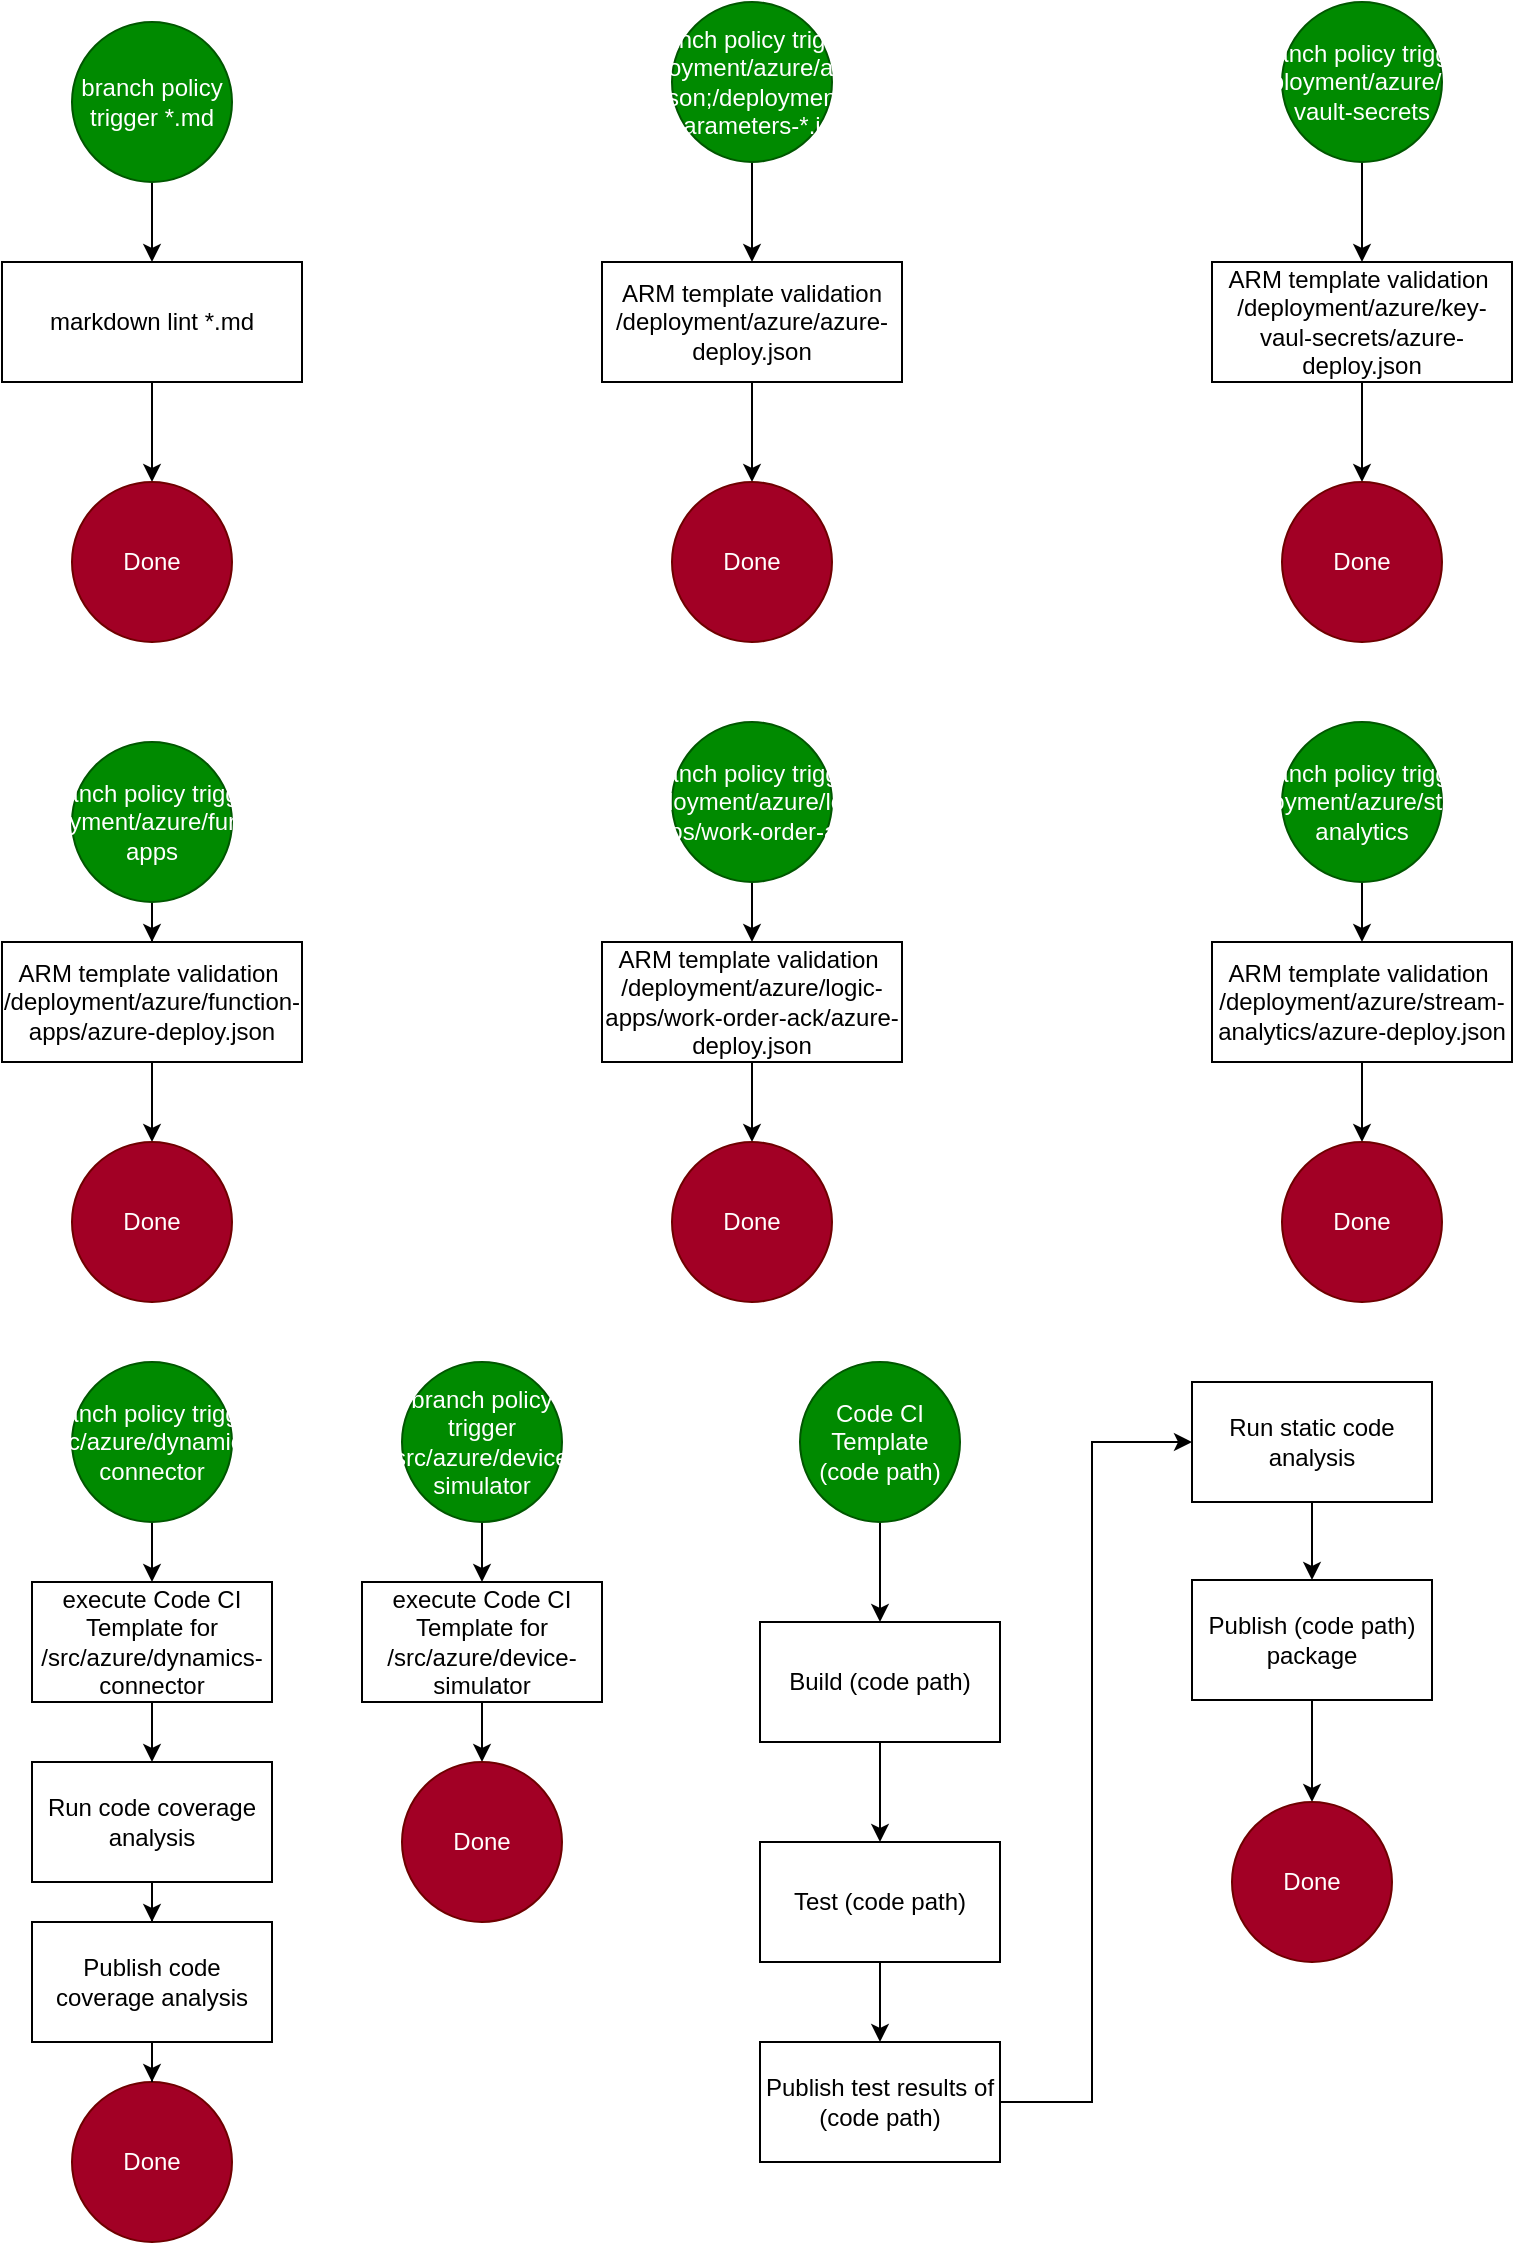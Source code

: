 <mxfile version="13.6.6">
    <diagram id="6hGFLwfOUW9BJ-s0fimq" name="Page-1">
        <mxGraphModel dx="973" dy="536" grid="1" gridSize="10" guides="1" tooltips="1" connect="1" arrows="1" fold="1" page="1" pageScale="1" pageWidth="827" pageHeight="1169" math="0" shadow="0">
            <root>
                <mxCell id="0"/>
                <mxCell id="1" parent="0"/>
                <mxCell id="12" value="" style="edgeStyle=orthogonalEdgeStyle;rounded=0;orthogonalLoop=1;jettySize=auto;html=1;" parent="1" source="2" target="4" edge="1">
                    <mxGeometry relative="1" as="geometry"/>
                </mxCell>
                <mxCell id="2" value="branch policy trigger /deployment/azure/azure-deploy.json;/deployment/azure-deploy-parameters-*.json path" style="ellipse;whiteSpace=wrap;html=1;aspect=fixed;fillColor=#008a00;strokeColor=#005700;fontColor=#ffffff;" parent="1" vertex="1">
                    <mxGeometry x="370" y="40" width="80" height="80" as="geometry"/>
                </mxCell>
                <mxCell id="59" value="" style="edgeStyle=orthogonalEdgeStyle;rounded=0;orthogonalLoop=1;jettySize=auto;html=1;" parent="1" source="4" target="58" edge="1">
                    <mxGeometry relative="1" as="geometry"/>
                </mxCell>
                <mxCell id="4" value="ARM template validation /deployment/azure/azure-deploy.json" style="rounded=0;whiteSpace=wrap;html=1;" parent="1" vertex="1">
                    <mxGeometry x="335" y="170" width="150" height="60" as="geometry"/>
                </mxCell>
                <mxCell id="25" value="" style="edgeStyle=orthogonalEdgeStyle;rounded=0;orthogonalLoop=1;jettySize=auto;html=1;" parent="1" source="26" target="28" edge="1">
                    <mxGeometry relative="1" as="geometry"/>
                </mxCell>
                <mxCell id="26" value="Build (code path)" style="whiteSpace=wrap;html=1;rounded=0;" parent="1" vertex="1">
                    <mxGeometry x="414" y="850" width="120" height="60" as="geometry"/>
                </mxCell>
                <mxCell id="27" value="" style="edgeStyle=orthogonalEdgeStyle;rounded=0;orthogonalLoop=1;jettySize=auto;html=1;" parent="1" source="28" target="30" edge="1">
                    <mxGeometry relative="1" as="geometry"/>
                </mxCell>
                <mxCell id="28" value="Test (code path)" style="whiteSpace=wrap;html=1;rounded=0;" parent="1" vertex="1">
                    <mxGeometry x="414" y="960" width="120" height="60" as="geometry"/>
                </mxCell>
                <mxCell id="29" value="" style="edgeStyle=orthogonalEdgeStyle;rounded=0;orthogonalLoop=1;jettySize=auto;html=1;" parent="1" source="30" target="32" edge="1">
                    <mxGeometry relative="1" as="geometry">
                        <Array as="points">
                            <mxPoint x="580" y="1090"/>
                            <mxPoint x="580" y="760"/>
                        </Array>
                    </mxGeometry>
                </mxCell>
                <mxCell id="30" value="Publish test results of (code path)" style="whiteSpace=wrap;html=1;rounded=0;" parent="1" vertex="1">
                    <mxGeometry x="414" y="1060" width="120" height="60" as="geometry"/>
                </mxCell>
                <mxCell id="31" value="" style="edgeStyle=orthogonalEdgeStyle;rounded=0;orthogonalLoop=1;jettySize=auto;html=1;" parent="1" source="32" target="33" edge="1">
                    <mxGeometry relative="1" as="geometry"/>
                </mxCell>
                <mxCell id="32" value="Run static code analysis" style="whiteSpace=wrap;html=1;rounded=0;" parent="1" vertex="1">
                    <mxGeometry x="630" y="730" width="120" height="60" as="geometry"/>
                </mxCell>
                <mxCell id="37" value="" style="edgeStyle=orthogonalEdgeStyle;rounded=0;orthogonalLoop=1;jettySize=auto;html=1;" parent="1" source="33" target="36" edge="1">
                    <mxGeometry relative="1" as="geometry"/>
                </mxCell>
                <mxCell id="33" value="Publish (code path)&lt;br&gt;package" style="whiteSpace=wrap;html=1;rounded=0;" parent="1" vertex="1">
                    <mxGeometry x="630" y="829" width="120" height="60" as="geometry"/>
                </mxCell>
                <mxCell id="35" value="" style="edgeStyle=orthogonalEdgeStyle;rounded=0;orthogonalLoop=1;jettySize=auto;html=1;" parent="1" source="34" target="26" edge="1">
                    <mxGeometry relative="1" as="geometry"/>
                </mxCell>
                <mxCell id="34" value="Code CI Template (code path)" style="ellipse;whiteSpace=wrap;html=1;aspect=fixed;fillColor=#008a00;strokeColor=#005700;fontColor=#ffffff;" parent="1" vertex="1">
                    <mxGeometry x="434" y="720" width="80" height="80" as="geometry"/>
                </mxCell>
                <mxCell id="36" value="Done" style="ellipse;whiteSpace=wrap;html=1;aspect=fixed;fillColor=#a20025;strokeColor=#6F0000;fontColor=#ffffff;" parent="1" vertex="1">
                    <mxGeometry x="650" y="940" width="80" height="80" as="geometry"/>
                </mxCell>
                <mxCell id="85" value="" style="edgeStyle=orthogonalEdgeStyle;rounded=0;orthogonalLoop=1;jettySize=auto;html=1;" edge="1" parent="1" source="38" target="84">
                    <mxGeometry relative="1" as="geometry"/>
                </mxCell>
                <mxCell id="38" value="execute Code CI Template for /src/azure/dynamics-connector" style="whiteSpace=wrap;html=1;rounded=0;" parent="1" vertex="1">
                    <mxGeometry x="50" y="830" width="120" height="60" as="geometry"/>
                </mxCell>
                <mxCell id="45" value="" style="edgeStyle=orthogonalEdgeStyle;rounded=0;orthogonalLoop=1;jettySize=auto;html=1;" parent="1" source="41" target="42" edge="1">
                    <mxGeometry relative="1" as="geometry"/>
                </mxCell>
                <mxCell id="41" value="execute Code CI Template for /src/azure/device-simulator" style="whiteSpace=wrap;html=1;rounded=0;" parent="1" vertex="1">
                    <mxGeometry x="215" y="830" width="120" height="60" as="geometry"/>
                </mxCell>
                <mxCell id="42" value="Done" style="ellipse;whiteSpace=wrap;html=1;aspect=fixed;fillColor=#a20025;strokeColor=#6F0000;fontColor=#ffffff;" parent="1" vertex="1">
                    <mxGeometry x="235" y="920" width="80" height="80" as="geometry"/>
                </mxCell>
                <mxCell id="49" value="" style="edgeStyle=orthogonalEdgeStyle;rounded=0;orthogonalLoop=1;jettySize=auto;html=1;" parent="1" source="46" target="47" edge="1">
                    <mxGeometry relative="1" as="geometry"/>
                </mxCell>
                <mxCell id="46" value="branch policy trigger *.md" style="ellipse;whiteSpace=wrap;html=1;aspect=fixed;fillColor=#008a00;strokeColor=#005700;fontColor=#ffffff;" parent="1" vertex="1">
                    <mxGeometry x="70" y="50" width="80" height="80" as="geometry"/>
                </mxCell>
                <mxCell id="50" value="" style="edgeStyle=orthogonalEdgeStyle;rounded=0;orthogonalLoop=1;jettySize=auto;html=1;" parent="1" source="47" target="48" edge="1">
                    <mxGeometry relative="1" as="geometry"/>
                </mxCell>
                <mxCell id="47" value="markdown lint *.md" style="rounded=0;whiteSpace=wrap;html=1;" parent="1" vertex="1">
                    <mxGeometry x="35" y="170" width="150" height="60" as="geometry"/>
                </mxCell>
                <mxCell id="48" value="Done" style="ellipse;whiteSpace=wrap;html=1;aspect=fixed;fillColor=#a20025;strokeColor=#6F0000;fontColor=#ffffff;" parent="1" vertex="1">
                    <mxGeometry x="70" y="280" width="80" height="80" as="geometry"/>
                </mxCell>
                <mxCell id="63" value="" style="edgeStyle=orthogonalEdgeStyle;rounded=0;orthogonalLoop=1;jettySize=auto;html=1;" parent="1" source="52" target="61" edge="1">
                    <mxGeometry relative="1" as="geometry"/>
                </mxCell>
                <mxCell id="52" value="ARM template validation&amp;nbsp;&lt;br&gt;/deployment/azure/key-vaul-secrets/azure-deploy.json" style="rounded=0;whiteSpace=wrap;html=1;" parent="1" vertex="1">
                    <mxGeometry x="640" y="170" width="150" height="60" as="geometry"/>
                </mxCell>
                <mxCell id="69" value="" style="edgeStyle=orthogonalEdgeStyle;rounded=0;orthogonalLoop=1;jettySize=auto;html=1;" parent="1" source="54" target="65" edge="1">
                    <mxGeometry relative="1" as="geometry"/>
                </mxCell>
                <mxCell id="54" value="ARM template validation&amp;nbsp;&lt;br&gt;/deployment/azure/function-apps/azure-deploy.json" style="rounded=0;whiteSpace=wrap;html=1;" parent="1" vertex="1">
                    <mxGeometry x="35" y="510" width="150" height="60" as="geometry"/>
                </mxCell>
                <mxCell id="70" value="" style="edgeStyle=orthogonalEdgeStyle;rounded=0;orthogonalLoop=1;jettySize=auto;html=1;" parent="1" source="56" target="66" edge="1">
                    <mxGeometry relative="1" as="geometry"/>
                </mxCell>
                <mxCell id="56" value="ARM template validation&amp;nbsp;&lt;br&gt;/deployment/azure/logic-apps/work-order-ack/azure-deploy.json" style="rounded=0;whiteSpace=wrap;html=1;" parent="1" vertex="1">
                    <mxGeometry x="335" y="510" width="150" height="60" as="geometry"/>
                </mxCell>
                <mxCell id="75" value="" style="edgeStyle=orthogonalEdgeStyle;rounded=0;orthogonalLoop=1;jettySize=auto;html=1;" parent="1" source="57" target="67" edge="1">
                    <mxGeometry relative="1" as="geometry"/>
                </mxCell>
                <mxCell id="57" value="ARM template validation&amp;nbsp;&lt;br&gt;/deployment/azure/stream-analytics/azure-deploy.json" style="rounded=0;whiteSpace=wrap;html=1;" parent="1" vertex="1">
                    <mxGeometry x="640" y="510" width="150" height="60" as="geometry"/>
                </mxCell>
                <mxCell id="58" value="Done" style="ellipse;whiteSpace=wrap;html=1;aspect=fixed;fillColor=#a20025;strokeColor=#6F0000;fontColor=#ffffff;" parent="1" vertex="1">
                    <mxGeometry x="370" y="280" width="80" height="80" as="geometry"/>
                </mxCell>
                <mxCell id="62" value="" style="edgeStyle=orthogonalEdgeStyle;rounded=0;orthogonalLoop=1;jettySize=auto;html=1;" parent="1" source="60" target="52" edge="1">
                    <mxGeometry relative="1" as="geometry"/>
                </mxCell>
                <mxCell id="60" value="branch policy trigger /deployment/azure/key-vault-secrets" style="ellipse;whiteSpace=wrap;html=1;aspect=fixed;fillColor=#008a00;strokeColor=#005700;fontColor=#ffffff;" parent="1" vertex="1">
                    <mxGeometry x="675" y="40" width="80" height="80" as="geometry"/>
                </mxCell>
                <mxCell id="61" value="Done" style="ellipse;whiteSpace=wrap;html=1;aspect=fixed;fillColor=#a20025;strokeColor=#6F0000;fontColor=#ffffff;" parent="1" vertex="1">
                    <mxGeometry x="675" y="280" width="80" height="80" as="geometry"/>
                </mxCell>
                <mxCell id="68" value="" style="edgeStyle=orthogonalEdgeStyle;rounded=0;orthogonalLoop=1;jettySize=auto;html=1;" parent="1" source="64" target="54" edge="1">
                    <mxGeometry relative="1" as="geometry"/>
                </mxCell>
                <mxCell id="64" value="branch policy trigger /deployment/azure/function-apps" style="ellipse;whiteSpace=wrap;html=1;aspect=fixed;fillColor=#008a00;strokeColor=#005700;fontColor=#ffffff;" parent="1" vertex="1">
                    <mxGeometry x="70" y="410" width="80" height="80" as="geometry"/>
                </mxCell>
                <mxCell id="65" value="Done" style="ellipse;whiteSpace=wrap;html=1;aspect=fixed;fillColor=#a20025;strokeColor=#6F0000;fontColor=#ffffff;" parent="1" vertex="1">
                    <mxGeometry x="70" y="610" width="80" height="80" as="geometry"/>
                </mxCell>
                <mxCell id="66" value="Done" style="ellipse;whiteSpace=wrap;html=1;aspect=fixed;fillColor=#a20025;strokeColor=#6F0000;fontColor=#ffffff;" parent="1" vertex="1">
                    <mxGeometry x="370" y="610" width="80" height="80" as="geometry"/>
                </mxCell>
                <mxCell id="67" value="Done" style="ellipse;whiteSpace=wrap;html=1;aspect=fixed;fillColor=#a20025;strokeColor=#6F0000;fontColor=#ffffff;" parent="1" vertex="1">
                    <mxGeometry x="675" y="610" width="80" height="80" as="geometry"/>
                </mxCell>
                <mxCell id="72" value="" style="edgeStyle=orthogonalEdgeStyle;rounded=0;orthogonalLoop=1;jettySize=auto;html=1;" parent="1" source="71" target="56" edge="1">
                    <mxGeometry relative="1" as="geometry"/>
                </mxCell>
                <mxCell id="71" value="branch policy trigger /deployment/azure/logic-apps/work-order-ack" style="ellipse;whiteSpace=wrap;html=1;aspect=fixed;fillColor=#008a00;strokeColor=#005700;fontColor=#ffffff;" parent="1" vertex="1">
                    <mxGeometry x="370" y="400" width="80" height="80" as="geometry"/>
                </mxCell>
                <mxCell id="74" value="" style="edgeStyle=orthogonalEdgeStyle;rounded=0;orthogonalLoop=1;jettySize=auto;html=1;" parent="1" source="73" target="57" edge="1">
                    <mxGeometry relative="1" as="geometry"/>
                </mxCell>
                <mxCell id="73" value="branch policy trigger /deployment/azure/stream-analytics" style="ellipse;whiteSpace=wrap;html=1;aspect=fixed;fillColor=#008a00;strokeColor=#005700;fontColor=#ffffff;" parent="1" vertex="1">
                    <mxGeometry x="675" y="400" width="80" height="80" as="geometry"/>
                </mxCell>
                <mxCell id="76" value="Done" style="ellipse;whiteSpace=wrap;html=1;aspect=fixed;fillColor=#a20025;strokeColor=#6F0000;fontColor=#ffffff;" parent="1" vertex="1">
                    <mxGeometry x="70" y="1080" width="80" height="80" as="geometry"/>
                </mxCell>
                <mxCell id="81" value="" style="edgeStyle=orthogonalEdgeStyle;rounded=0;orthogonalLoop=1;jettySize=auto;html=1;" parent="1" source="78" target="38" edge="1">
                    <mxGeometry relative="1" as="geometry"/>
                </mxCell>
                <mxCell id="78" value="branch policy trigger /src/azure/dynamics-connector" style="ellipse;whiteSpace=wrap;html=1;aspect=fixed;fillColor=#008a00;strokeColor=#005700;fontColor=#ffffff;" parent="1" vertex="1">
                    <mxGeometry x="70" y="720" width="80" height="80" as="geometry"/>
                </mxCell>
                <mxCell id="82" value="" style="edgeStyle=orthogonalEdgeStyle;rounded=0;orthogonalLoop=1;jettySize=auto;html=1;" parent="1" source="79" target="41" edge="1">
                    <mxGeometry relative="1" as="geometry"/>
                </mxCell>
                <mxCell id="79" value="branch policy trigger /src/azure/device-simulator" style="ellipse;whiteSpace=wrap;html=1;aspect=fixed;fillColor=#008a00;strokeColor=#005700;fontColor=#ffffff;" parent="1" vertex="1">
                    <mxGeometry x="235" y="720" width="80" height="80" as="geometry"/>
                </mxCell>
                <mxCell id="89" value="" style="edgeStyle=orthogonalEdgeStyle;rounded=0;orthogonalLoop=1;jettySize=auto;html=1;" edge="1" parent="1" source="84" target="88">
                    <mxGeometry relative="1" as="geometry"/>
                </mxCell>
                <mxCell id="84" value="Run code coverage analysis" style="whiteSpace=wrap;html=1;rounded=0;" vertex="1" parent="1">
                    <mxGeometry x="50" y="920" width="120" height="60" as="geometry"/>
                </mxCell>
                <mxCell id="90" value="" style="edgeStyle=orthogonalEdgeStyle;rounded=0;orthogonalLoop=1;jettySize=auto;html=1;" edge="1" parent="1" source="88" target="76">
                    <mxGeometry relative="1" as="geometry"/>
                </mxCell>
                <mxCell id="88" value="Publish code coverage analysis" style="whiteSpace=wrap;html=1;rounded=0;" vertex="1" parent="1">
                    <mxGeometry x="50" y="1000" width="120" height="60" as="geometry"/>
                </mxCell>
            </root>
        </mxGraphModel>
    </diagram>
</mxfile>